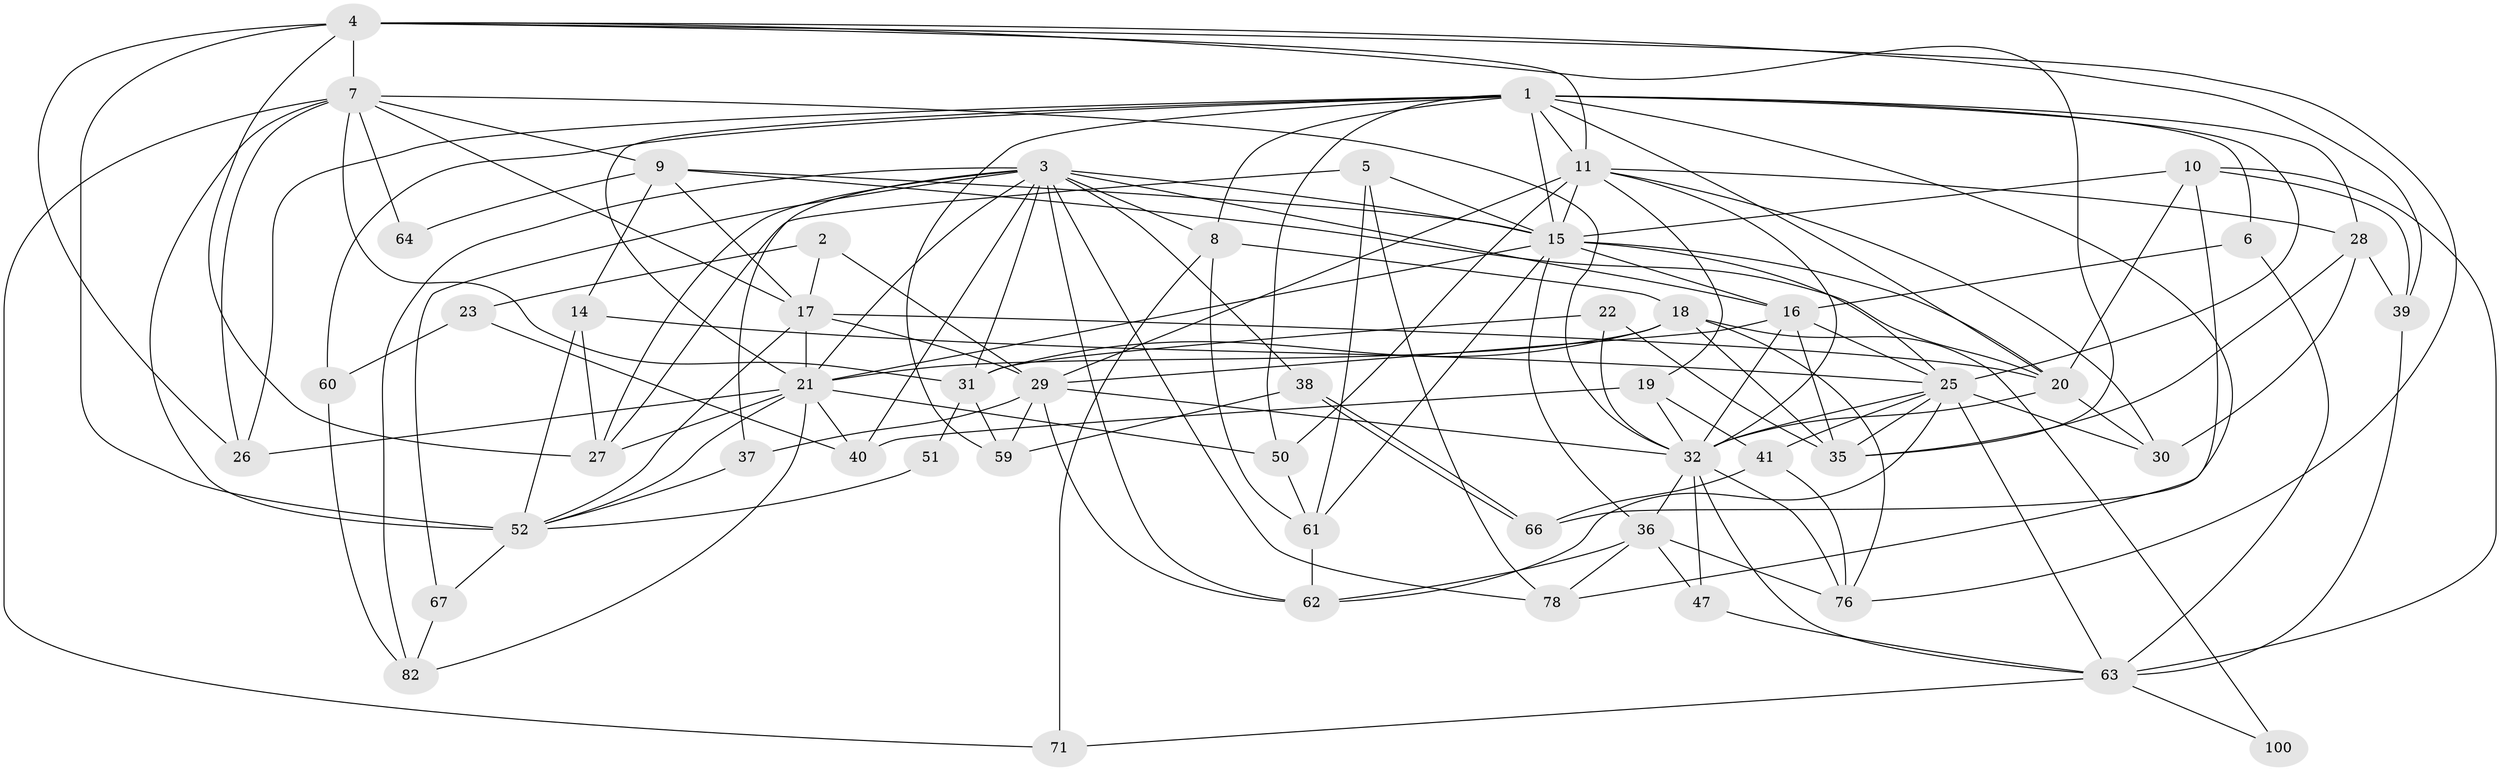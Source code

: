 // original degree distribution, {5: 0.19626168224299065, 3: 0.32710280373831774, 2: 0.08411214953271028, 4: 0.2523364485981308, 6: 0.12149532710280374, 7: 0.018691588785046728}
// Generated by graph-tools (version 1.1) at 2025/15/03/09/25 04:15:01]
// undirected, 53 vertices, 148 edges
graph export_dot {
graph [start="1"]
  node [color=gray90,style=filled];
  1 [super="+70+44+42"];
  2;
  3 [super="+87+12"];
  4 [super="+90+24"];
  5 [super="+92+89"];
  6;
  7 [super="+102+107+98"];
  8 [super="+57"];
  9 [super="+54"];
  10 [super="+43"];
  11 [super="+13+33"];
  14;
  15 [super="+34"];
  16 [super="+97+79"];
  17 [super="+48"];
  18 [super="+95"];
  19 [super="+58"];
  20 [super="+81"];
  21 [super="+49+45"];
  22;
  23;
  25 [super="+68+65"];
  26;
  27;
  28 [super="+74+55"];
  29 [super="+75"];
  30;
  31 [super="+96"];
  32 [super="+53+72"];
  35 [super="+103"];
  36 [super="+46"];
  37;
  38;
  39;
  40;
  41;
  47;
  50;
  51;
  52 [super="+94"];
  59;
  60;
  61;
  62 [super="+69"];
  63 [super="+88+73"];
  64;
  66;
  67;
  71;
  76;
  78;
  82 [super="+85"];
  100;
  1 -- 6;
  1 -- 20;
  1 -- 78;
  1 -- 26;
  1 -- 15;
  1 -- 25;
  1 -- 50;
  1 -- 21;
  1 -- 8;
  1 -- 59;
  1 -- 11;
  1 -- 28;
  1 -- 60;
  2 -- 17;
  2 -- 23;
  2 -- 29;
  3 -- 62;
  3 -- 67;
  3 -- 37;
  3 -- 38;
  3 -- 8;
  3 -- 78;
  3 -- 16 [weight=2];
  3 -- 15;
  3 -- 82;
  3 -- 21;
  3 -- 40;
  3 -- 27;
  3 -- 31;
  4 -- 39;
  4 -- 27;
  4 -- 76;
  4 -- 26;
  4 -- 52 [weight=2];
  4 -- 7;
  4 -- 11;
  4 -- 35;
  5 -- 15;
  5 -- 78;
  5 -- 61;
  5 -- 27;
  6 -- 16;
  6 -- 63;
  7 -- 71;
  7 -- 26;
  7 -- 52;
  7 -- 64;
  7 -- 31;
  7 -- 32;
  7 -- 9;
  7 -- 17;
  8 -- 71;
  8 -- 61;
  8 -- 18 [weight=2];
  9 -- 14;
  9 -- 15;
  9 -- 64;
  9 -- 20;
  9 -- 17;
  10 -- 39;
  10 -- 66;
  10 -- 20;
  10 -- 63;
  10 -- 15;
  11 -- 50;
  11 -- 29 [weight=2];
  11 -- 30;
  11 -- 15 [weight=3];
  11 -- 32;
  11 -- 19;
  11 -- 28;
  14 -- 27;
  14 -- 52;
  14 -- 25;
  15 -- 36;
  15 -- 21;
  15 -- 25;
  15 -- 61;
  15 -- 16;
  15 -- 20;
  16 -- 25;
  16 -- 32;
  16 -- 29;
  16 -- 35;
  17 -- 21;
  17 -- 20 [weight=2];
  17 -- 52;
  17 -- 29;
  18 -- 76;
  18 -- 31;
  18 -- 35;
  18 -- 100;
  18 -- 21;
  19 -- 40;
  19 -- 32;
  19 -- 41;
  20 -- 30;
  20 -- 32;
  21 -- 27;
  21 -- 40;
  21 -- 50;
  21 -- 82;
  21 -- 52;
  21 -- 26;
  22 -- 35;
  22 -- 31;
  22 -- 32;
  23 -- 40;
  23 -- 60;
  25 -- 32;
  25 -- 41;
  25 -- 35;
  25 -- 62;
  25 -- 30;
  25 -- 63;
  28 -- 39 [weight=2];
  28 -- 30;
  28 -- 35;
  29 -- 32;
  29 -- 37;
  29 -- 59;
  29 -- 62;
  31 -- 59;
  31 -- 51;
  32 -- 47;
  32 -- 36;
  32 -- 76 [weight=2];
  32 -- 63;
  36 -- 76;
  36 -- 78;
  36 -- 47;
  36 -- 62;
  37 -- 52;
  38 -- 66;
  38 -- 66;
  38 -- 59;
  39 -- 63;
  41 -- 66;
  41 -- 76;
  47 -- 63;
  50 -- 61;
  51 -- 52;
  52 -- 67;
  60 -- 82;
  61 -- 62;
  63 -- 71;
  63 -- 100;
  67 -- 82;
}
